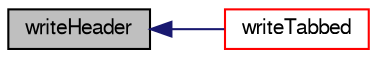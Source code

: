 digraph "writeHeader"
{
  bgcolor="transparent";
  edge [fontname="FreeSans",fontsize="10",labelfontname="FreeSans",labelfontsize="10"];
  node [fontname="FreeSans",fontsize="10",shape=record];
  rankdir="LR";
  Node1814 [label="writeHeader",height=0.2,width=0.4,color="black", fillcolor="grey75", style="filled", fontcolor="black"];
  Node1814 -> Node1815 [dir="back",color="midnightblue",fontsize="10",style="solid",fontname="FreeSans"];
  Node1815 [label="writeTabbed",height=0.2,width=0.4,color="red",URL="$a26122.html#a2e6c1a957c47ad0b5b36a79a3a4e7d39",tooltip="Write a tabbed string to stream. "];
}
